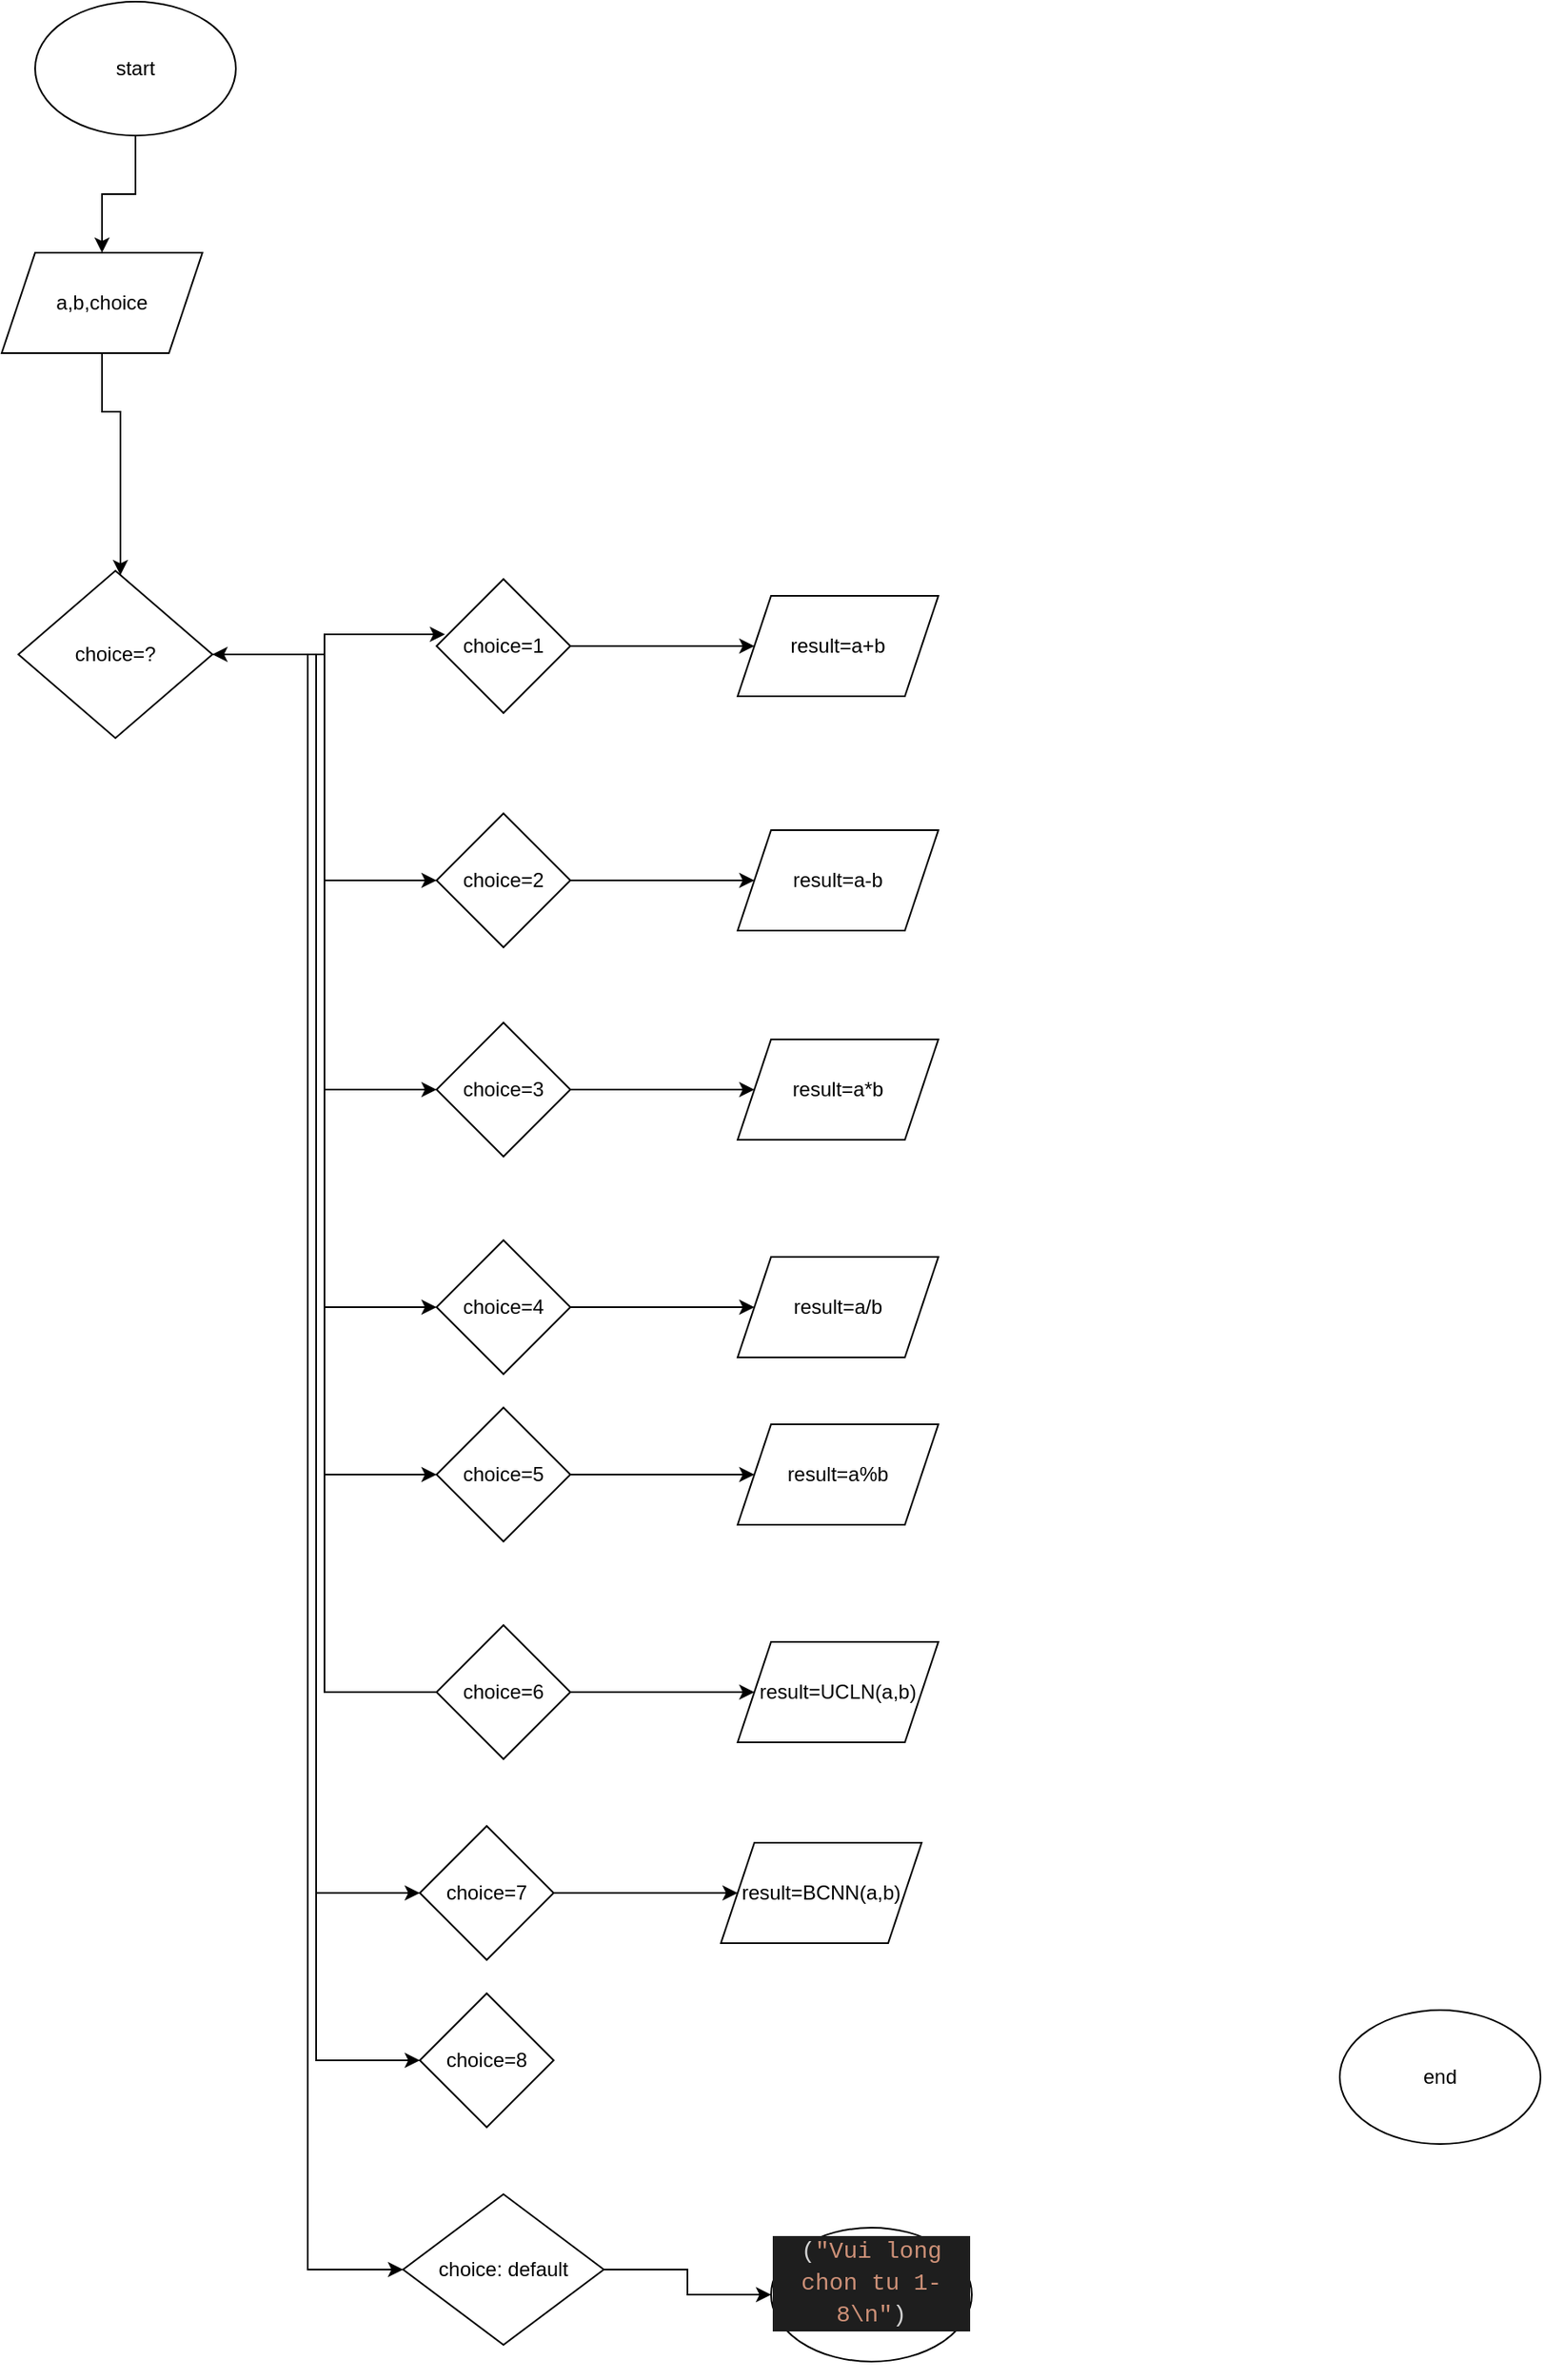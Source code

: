 <mxfile version="22.1.0" type="device">
  <diagram name="Trang-1" id="8WOk82VxNDKTeJKdt3mN">
    <mxGraphModel dx="1050" dy="613" grid="1" gridSize="10" guides="1" tooltips="1" connect="1" arrows="1" fold="1" page="1" pageScale="1" pageWidth="827" pageHeight="1169" math="0" shadow="0">
      <root>
        <mxCell id="0" />
        <mxCell id="1" parent="0" />
        <mxCell id="_pkrtM7WGQT2VM3EGbci-3" style="edgeStyle=orthogonalEdgeStyle;rounded=0;orthogonalLoop=1;jettySize=auto;html=1;entryX=0.5;entryY=0;entryDx=0;entryDy=0;" parent="1" source="_pkrtM7WGQT2VM3EGbci-1" target="h4dxqBW4cxkd71x_Y7fE-1" edge="1">
          <mxGeometry relative="1" as="geometry">
            <mxPoint x="390" y="160" as="targetPoint" />
          </mxGeometry>
        </mxCell>
        <mxCell id="_pkrtM7WGQT2VM3EGbci-1" value="start" style="ellipse;whiteSpace=wrap;html=1;" parent="1" vertex="1">
          <mxGeometry x="320" y="20" width="120" height="80" as="geometry" />
        </mxCell>
        <mxCell id="_pkrtM7WGQT2VM3EGbci-15" value="end" style="ellipse;whiteSpace=wrap;html=1;" parent="1" vertex="1">
          <mxGeometry x="1100" y="1220" width="120" height="80" as="geometry" />
        </mxCell>
        <mxCell id="h4dxqBW4cxkd71x_Y7fE-2" style="edgeStyle=orthogonalEdgeStyle;rounded=0;orthogonalLoop=1;jettySize=auto;html=1;" parent="1" source="h4dxqBW4cxkd71x_Y7fE-1" target="h4dxqBW4cxkd71x_Y7fE-3" edge="1">
          <mxGeometry relative="1" as="geometry">
            <mxPoint x="370" y="300" as="targetPoint" />
            <Array as="points">
              <mxPoint x="360" y="265" />
              <mxPoint x="371" y="265" />
            </Array>
          </mxGeometry>
        </mxCell>
        <mxCell id="h4dxqBW4cxkd71x_Y7fE-1" value="a,b,choice" style="shape=parallelogram;perimeter=parallelogramPerimeter;whiteSpace=wrap;html=1;fixedSize=1;" parent="1" vertex="1">
          <mxGeometry x="300" y="170" width="120" height="60" as="geometry" />
        </mxCell>
        <mxCell id="h4dxqBW4cxkd71x_Y7fE-33" style="edgeStyle=orthogonalEdgeStyle;rounded=0;orthogonalLoop=1;jettySize=auto;html=1;entryX=0;entryY=0.5;entryDx=0;entryDy=0;" parent="1" source="h4dxqBW4cxkd71x_Y7fE-3" target="h4dxqBW4cxkd71x_Y7fE-9" edge="1">
          <mxGeometry relative="1" as="geometry" />
        </mxCell>
        <mxCell id="h4dxqBW4cxkd71x_Y7fE-34" style="edgeStyle=orthogonalEdgeStyle;rounded=0;orthogonalLoop=1;jettySize=auto;html=1;entryX=0;entryY=0.5;entryDx=0;entryDy=0;" parent="1" source="h4dxqBW4cxkd71x_Y7fE-3" target="h4dxqBW4cxkd71x_Y7fE-12" edge="1">
          <mxGeometry relative="1" as="geometry" />
        </mxCell>
        <mxCell id="h4dxqBW4cxkd71x_Y7fE-35" style="edgeStyle=orthogonalEdgeStyle;rounded=0;orthogonalLoop=1;jettySize=auto;html=1;entryX=0;entryY=0.5;entryDx=0;entryDy=0;" parent="1" source="h4dxqBW4cxkd71x_Y7fE-3" target="h4dxqBW4cxkd71x_Y7fE-15" edge="1">
          <mxGeometry relative="1" as="geometry" />
        </mxCell>
        <mxCell id="h4dxqBW4cxkd71x_Y7fE-36" style="edgeStyle=orthogonalEdgeStyle;rounded=0;orthogonalLoop=1;jettySize=auto;html=1;entryX=0;entryY=0.5;entryDx=0;entryDy=0;" parent="1" source="h4dxqBW4cxkd71x_Y7fE-3" target="h4dxqBW4cxkd71x_Y7fE-18" edge="1">
          <mxGeometry relative="1" as="geometry" />
        </mxCell>
        <mxCell id="h4dxqBW4cxkd71x_Y7fE-39" style="edgeStyle=orthogonalEdgeStyle;rounded=0;orthogonalLoop=1;jettySize=auto;html=1;entryX=0;entryY=0.5;entryDx=0;entryDy=0;" parent="1" source="h4dxqBW4cxkd71x_Y7fE-3" target="h4dxqBW4cxkd71x_Y7fE-25" edge="1">
          <mxGeometry relative="1" as="geometry" />
        </mxCell>
        <mxCell id="h4dxqBW4cxkd71x_Y7fE-41" style="edgeStyle=orthogonalEdgeStyle;rounded=0;orthogonalLoop=1;jettySize=auto;html=1;entryX=0;entryY=0.5;entryDx=0;entryDy=0;" parent="1" source="h4dxqBW4cxkd71x_Y7fE-3" target="h4dxqBW4cxkd71x_Y7fE-31" edge="1">
          <mxGeometry relative="1" as="geometry" />
        </mxCell>
        <mxCell id="h4dxqBW4cxkd71x_Y7fE-3" value="choice=?" style="rhombus;whiteSpace=wrap;html=1;" parent="1" vertex="1">
          <mxGeometry x="310" y="360" width="116" height="100" as="geometry" />
        </mxCell>
        <mxCell id="h4dxqBW4cxkd71x_Y7fE-7" style="edgeStyle=orthogonalEdgeStyle;rounded=0;orthogonalLoop=1;jettySize=auto;html=1;" parent="1" source="h4dxqBW4cxkd71x_Y7fE-4" target="h4dxqBW4cxkd71x_Y7fE-6" edge="1">
          <mxGeometry relative="1" as="geometry" />
        </mxCell>
        <mxCell id="h4dxqBW4cxkd71x_Y7fE-4" value="choice=1" style="rhombus;whiteSpace=wrap;html=1;" parent="1" vertex="1">
          <mxGeometry x="560" y="365" width="80" height="80" as="geometry" />
        </mxCell>
        <mxCell id="h4dxqBW4cxkd71x_Y7fE-5" style="edgeStyle=orthogonalEdgeStyle;rounded=0;orthogonalLoop=1;jettySize=auto;html=1;entryX=0.063;entryY=0.413;entryDx=0;entryDy=0;entryPerimeter=0;" parent="1" source="h4dxqBW4cxkd71x_Y7fE-3" target="h4dxqBW4cxkd71x_Y7fE-4" edge="1">
          <mxGeometry relative="1" as="geometry" />
        </mxCell>
        <mxCell id="h4dxqBW4cxkd71x_Y7fE-6" value="result=a+b" style="shape=parallelogram;perimeter=parallelogramPerimeter;whiteSpace=wrap;html=1;fixedSize=1;" parent="1" vertex="1">
          <mxGeometry x="740" y="375" width="120" height="60" as="geometry" />
        </mxCell>
        <mxCell id="h4dxqBW4cxkd71x_Y7fE-8" style="edgeStyle=orthogonalEdgeStyle;rounded=0;orthogonalLoop=1;jettySize=auto;html=1;" parent="1" source="h4dxqBW4cxkd71x_Y7fE-9" target="h4dxqBW4cxkd71x_Y7fE-10" edge="1">
          <mxGeometry relative="1" as="geometry" />
        </mxCell>
        <mxCell id="h4dxqBW4cxkd71x_Y7fE-9" value="choice=2" style="rhombus;whiteSpace=wrap;html=1;" parent="1" vertex="1">
          <mxGeometry x="560" y="505" width="80" height="80" as="geometry" />
        </mxCell>
        <mxCell id="h4dxqBW4cxkd71x_Y7fE-10" value="result=a-b" style="shape=parallelogram;perimeter=parallelogramPerimeter;whiteSpace=wrap;html=1;fixedSize=1;" parent="1" vertex="1">
          <mxGeometry x="740" y="515" width="120" height="60" as="geometry" />
        </mxCell>
        <mxCell id="h4dxqBW4cxkd71x_Y7fE-11" style="edgeStyle=orthogonalEdgeStyle;rounded=0;orthogonalLoop=1;jettySize=auto;html=1;" parent="1" source="h4dxqBW4cxkd71x_Y7fE-12" target="h4dxqBW4cxkd71x_Y7fE-13" edge="1">
          <mxGeometry relative="1" as="geometry" />
        </mxCell>
        <mxCell id="h4dxqBW4cxkd71x_Y7fE-12" value="choice=3" style="rhombus;whiteSpace=wrap;html=1;" parent="1" vertex="1">
          <mxGeometry x="560" y="630" width="80" height="80" as="geometry" />
        </mxCell>
        <mxCell id="h4dxqBW4cxkd71x_Y7fE-13" value="result=a*b" style="shape=parallelogram;perimeter=parallelogramPerimeter;whiteSpace=wrap;html=1;fixedSize=1;" parent="1" vertex="1">
          <mxGeometry x="740" y="640" width="120" height="60" as="geometry" />
        </mxCell>
        <mxCell id="h4dxqBW4cxkd71x_Y7fE-14" style="edgeStyle=orthogonalEdgeStyle;rounded=0;orthogonalLoop=1;jettySize=auto;html=1;" parent="1" source="h4dxqBW4cxkd71x_Y7fE-15" target="h4dxqBW4cxkd71x_Y7fE-16" edge="1">
          <mxGeometry relative="1" as="geometry" />
        </mxCell>
        <mxCell id="h4dxqBW4cxkd71x_Y7fE-15" value="choice=4" style="rhombus;whiteSpace=wrap;html=1;" parent="1" vertex="1">
          <mxGeometry x="560" y="760" width="80" height="80" as="geometry" />
        </mxCell>
        <mxCell id="h4dxqBW4cxkd71x_Y7fE-16" value="result=a/b" style="shape=parallelogram;perimeter=parallelogramPerimeter;whiteSpace=wrap;html=1;fixedSize=1;" parent="1" vertex="1">
          <mxGeometry x="740" y="770" width="120" height="60" as="geometry" />
        </mxCell>
        <mxCell id="h4dxqBW4cxkd71x_Y7fE-17" style="edgeStyle=orthogonalEdgeStyle;rounded=0;orthogonalLoop=1;jettySize=auto;html=1;" parent="1" source="h4dxqBW4cxkd71x_Y7fE-18" target="h4dxqBW4cxkd71x_Y7fE-19" edge="1">
          <mxGeometry relative="1" as="geometry" />
        </mxCell>
        <mxCell id="h4dxqBW4cxkd71x_Y7fE-18" value="choice=5" style="rhombus;whiteSpace=wrap;html=1;" parent="1" vertex="1">
          <mxGeometry x="560" y="860" width="80" height="80" as="geometry" />
        </mxCell>
        <mxCell id="h4dxqBW4cxkd71x_Y7fE-19" value="result=a%b" style="shape=parallelogram;perimeter=parallelogramPerimeter;whiteSpace=wrap;html=1;fixedSize=1;" parent="1" vertex="1">
          <mxGeometry x="740" y="870" width="120" height="60" as="geometry" />
        </mxCell>
        <mxCell id="h4dxqBW4cxkd71x_Y7fE-21" style="edgeStyle=orthogonalEdgeStyle;rounded=0;orthogonalLoop=1;jettySize=auto;html=1;" parent="1" source="h4dxqBW4cxkd71x_Y7fE-22" target="h4dxqBW4cxkd71x_Y7fE-23" edge="1">
          <mxGeometry relative="1" as="geometry" />
        </mxCell>
        <mxCell id="h4dxqBW4cxkd71x_Y7fE-38" style="edgeStyle=orthogonalEdgeStyle;rounded=0;orthogonalLoop=1;jettySize=auto;html=1;entryX=1;entryY=0.5;entryDx=0;entryDy=0;" parent="1" source="h4dxqBW4cxkd71x_Y7fE-22" target="h4dxqBW4cxkd71x_Y7fE-3" edge="1">
          <mxGeometry relative="1" as="geometry" />
        </mxCell>
        <mxCell id="h4dxqBW4cxkd71x_Y7fE-22" value="choice=6" style="rhombus;whiteSpace=wrap;html=1;" parent="1" vertex="1">
          <mxGeometry x="560" y="990" width="80" height="80" as="geometry" />
        </mxCell>
        <mxCell id="h4dxqBW4cxkd71x_Y7fE-23" value="result=UCLN(a,b)" style="shape=parallelogram;perimeter=parallelogramPerimeter;whiteSpace=wrap;html=1;fixedSize=1;" parent="1" vertex="1">
          <mxGeometry x="740" y="1000" width="120" height="60" as="geometry" />
        </mxCell>
        <mxCell id="h4dxqBW4cxkd71x_Y7fE-24" style="edgeStyle=orthogonalEdgeStyle;rounded=0;orthogonalLoop=1;jettySize=auto;html=1;" parent="1" source="h4dxqBW4cxkd71x_Y7fE-25" target="h4dxqBW4cxkd71x_Y7fE-26" edge="1">
          <mxGeometry relative="1" as="geometry" />
        </mxCell>
        <mxCell id="h4dxqBW4cxkd71x_Y7fE-25" value="choice=7" style="rhombus;whiteSpace=wrap;html=1;" parent="1" vertex="1">
          <mxGeometry x="550" y="1110" width="80" height="80" as="geometry" />
        </mxCell>
        <mxCell id="h4dxqBW4cxkd71x_Y7fE-26" value="result=BCNN(a,b)" style="shape=parallelogram;perimeter=parallelogramPerimeter;whiteSpace=wrap;html=1;fixedSize=1;" parent="1" vertex="1">
          <mxGeometry x="730" y="1120" width="120" height="60" as="geometry" />
        </mxCell>
        <mxCell id="h4dxqBW4cxkd71x_Y7fE-28" value="choice=8" style="rhombus;whiteSpace=wrap;html=1;" parent="1" vertex="1">
          <mxGeometry x="550" y="1210" width="80" height="80" as="geometry" />
        </mxCell>
        <mxCell id="h4dxqBW4cxkd71x_Y7fE-30" style="edgeStyle=orthogonalEdgeStyle;rounded=0;orthogonalLoop=1;jettySize=auto;html=1;entryX=0;entryY=0.5;entryDx=0;entryDy=0;" parent="1" source="h4dxqBW4cxkd71x_Y7fE-31" target="h4dxqBW4cxkd71x_Y7fE-42" edge="1">
          <mxGeometry relative="1" as="geometry">
            <mxPoint x="740" y="1370" as="targetPoint" />
          </mxGeometry>
        </mxCell>
        <mxCell id="h4dxqBW4cxkd71x_Y7fE-31" value="choice: default" style="rhombus;whiteSpace=wrap;html=1;" parent="1" vertex="1">
          <mxGeometry x="540" y="1330" width="120" height="90" as="geometry" />
        </mxCell>
        <mxCell id="h4dxqBW4cxkd71x_Y7fE-40" style="edgeStyle=orthogonalEdgeStyle;rounded=0;orthogonalLoop=1;jettySize=auto;html=1;entryX=0;entryY=0.5;entryDx=0;entryDy=0;" parent="1" source="h4dxqBW4cxkd71x_Y7fE-3" target="h4dxqBW4cxkd71x_Y7fE-28" edge="1">
          <mxGeometry relative="1" as="geometry">
            <Array as="points">
              <mxPoint x="488" y="410" />
              <mxPoint x="488" y="1250" />
            </Array>
          </mxGeometry>
        </mxCell>
        <mxCell id="h4dxqBW4cxkd71x_Y7fE-42" value="&#xa;&lt;div style=&quot;color: rgb(212, 212, 212); background-color: rgb(30, 30, 30); font-family: Consolas, &amp;quot;Courier New&amp;quot;, monospace; font-weight: normal; font-size: 14px; line-height: 19px;&quot;&gt;&lt;div&gt;&lt;span style=&quot;color: #d4d4d4;&quot;&gt;(&lt;/span&gt;&lt;span style=&quot;color: #ce9178;&quot;&gt;&quot;Vui long chon tu 1-8\n&quot;&lt;/span&gt;&lt;span style=&quot;color: #d4d4d4;&quot;&gt;)&lt;/span&gt;&lt;/div&gt;&lt;/div&gt;&#xa;&#xa;" style="ellipse;whiteSpace=wrap;html=1;" parent="1" vertex="1">
          <mxGeometry x="760" y="1350" width="120" height="80" as="geometry" />
        </mxCell>
      </root>
    </mxGraphModel>
  </diagram>
</mxfile>
